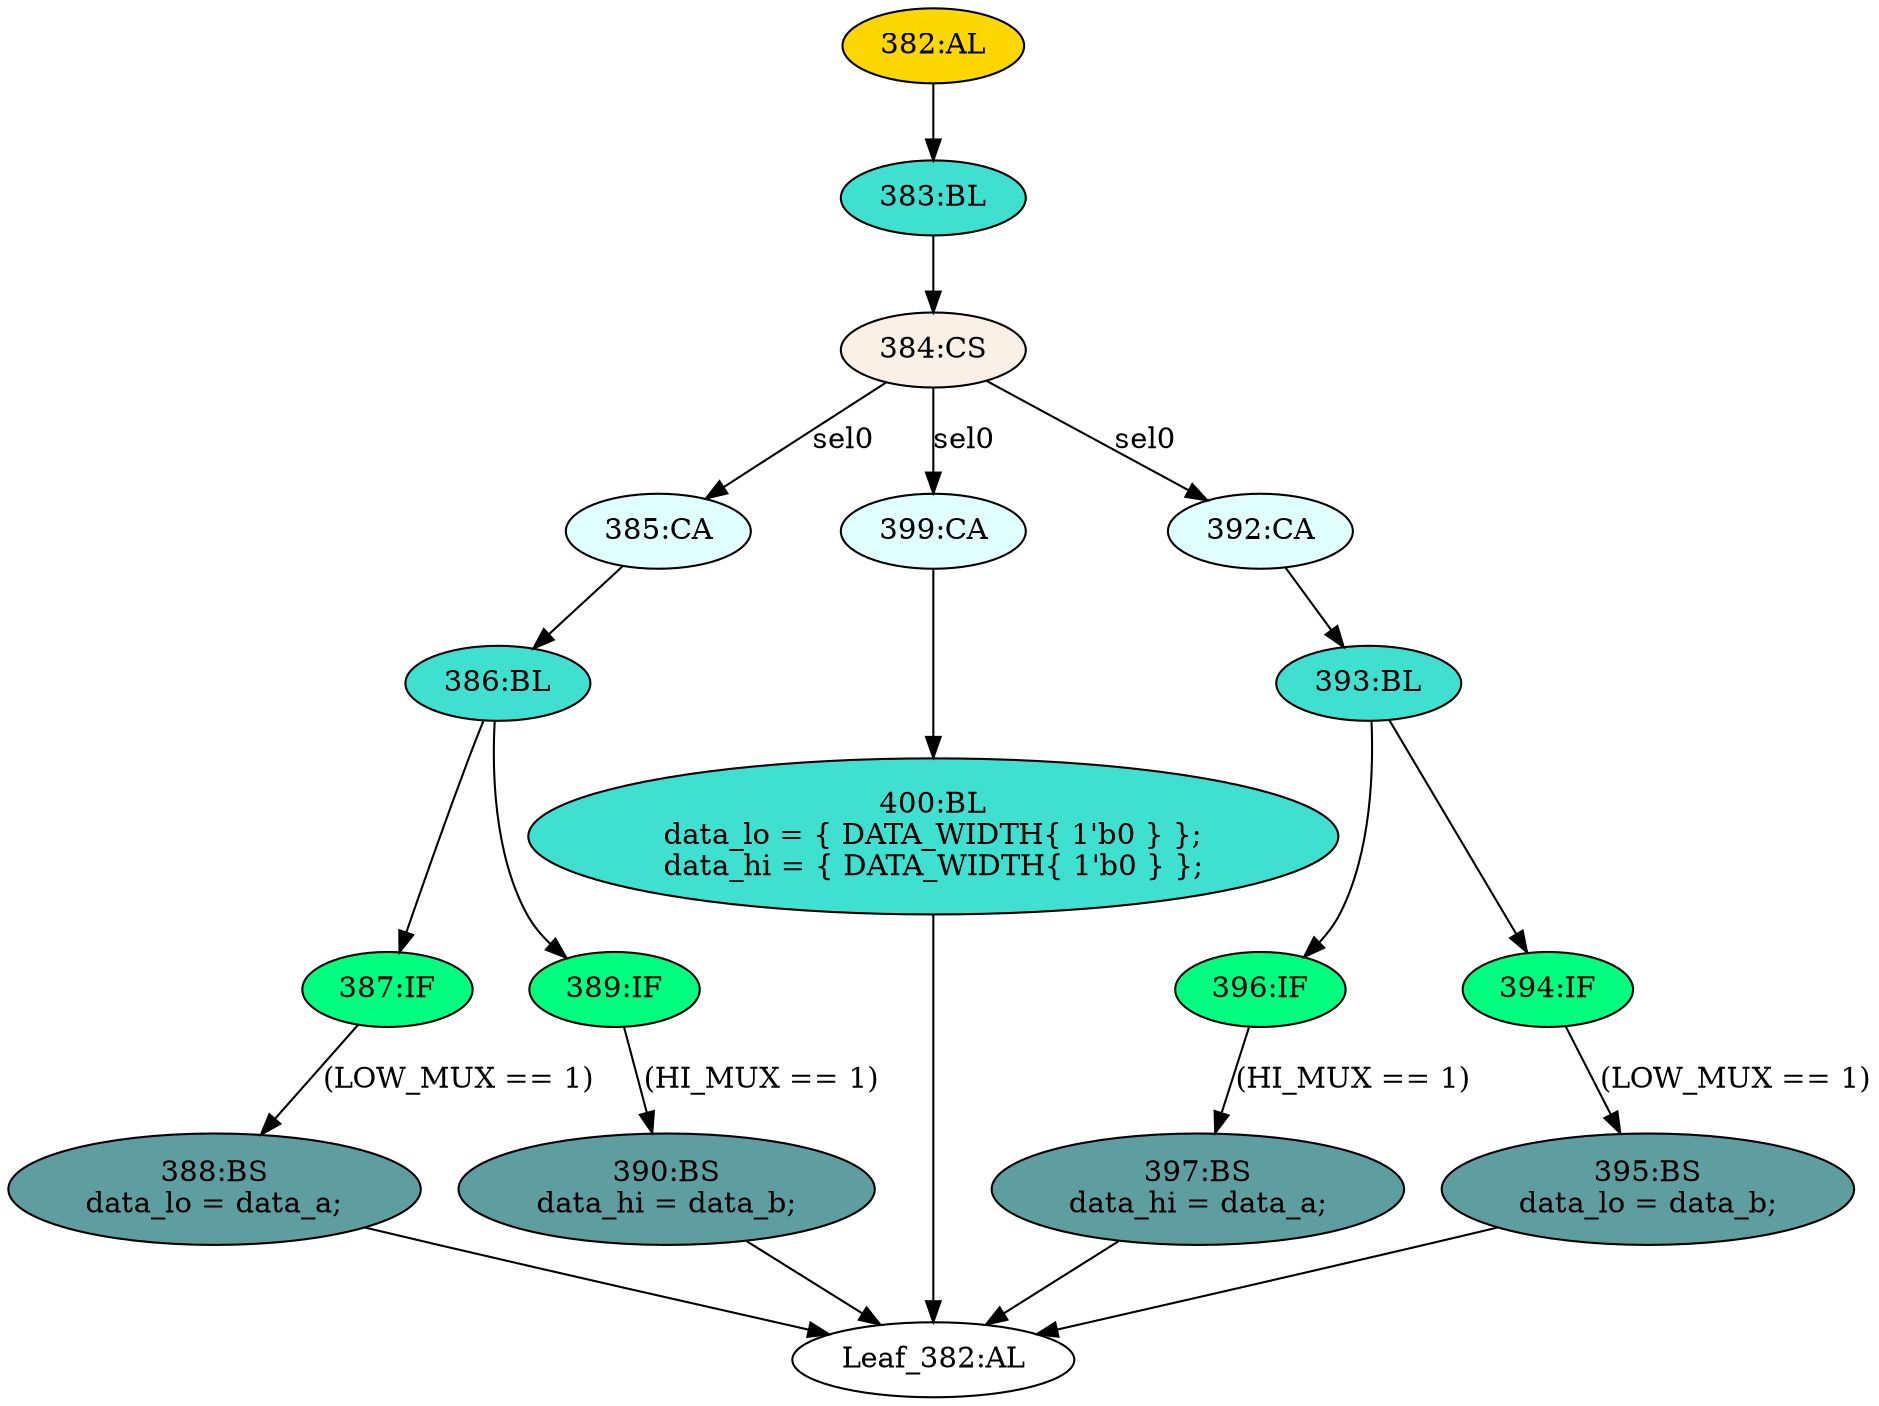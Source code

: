 strict digraph "" {
	node [label="\N"];
	"390:BS"	 [ast="<pyverilog.vparser.ast.BlockingSubstitution object at 0x7f90abd2bdd0>",
		fillcolor=cadetblue,
		label="390:BS
data_hi = data_b;",
		statements="[<pyverilog.vparser.ast.BlockingSubstitution object at 0x7f90abd2bdd0>]",
		style=filled,
		typ=BlockingSubstitution];
	"Leaf_382:AL"	 [def_var="['data_hi', 'data_lo']",
		label="Leaf_382:AL"];
	"390:BS" -> "Leaf_382:AL"	 [cond="[]",
		lineno=None];
	"396:IF"	 [ast="<pyverilog.vparser.ast.IfStatement object at 0x7f90abd8c090>",
		fillcolor=springgreen,
		label="396:IF",
		statements="[]",
		style=filled,
		typ=IfStatement];
	"397:BS"	 [ast="<pyverilog.vparser.ast.BlockingSubstitution object at 0x7f90abd8c150>",
		fillcolor=cadetblue,
		label="397:BS
data_hi = data_a;",
		statements="[<pyverilog.vparser.ast.BlockingSubstitution object at 0x7f90abd8c150>]",
		style=filled,
		typ=BlockingSubstitution];
	"396:IF" -> "397:BS"	 [cond="['HI_MUX']",
		label="(HI_MUX == 1)",
		lineno=396];
	"382:AL"	 [ast="<pyverilog.vparser.ast.Always object at 0x7f90abd8c350>",
		clk_sens=False,
		fillcolor=gold,
		label="382:AL",
		sens="['data_b', 'data_a']",
		statements="[]",
		style=filled,
		typ=Always,
		use_var="['data_b', 'data_a', 'sel0', 'LOW_MUX', 'HI_MUX']"];
	"383:BL"	 [ast="<pyverilog.vparser.ast.Block object at 0x7f90abd8c410>",
		fillcolor=turquoise,
		label="383:BL",
		statements="[]",
		style=filled,
		typ=Block];
	"382:AL" -> "383:BL"	 [cond="[]",
		lineno=None];
	"385:CA"	 [ast="<pyverilog.vparser.ast.Case object at 0x7f90abd8c510>",
		fillcolor=lightcyan,
		label="385:CA",
		statements="[]",
		style=filled,
		typ=Case];
	"386:BL"	 [ast="<pyverilog.vparser.ast.Block object at 0x7f90abd8c590>",
		fillcolor=turquoise,
		label="386:BL",
		statements="[]",
		style=filled,
		typ=Block];
	"385:CA" -> "386:BL"	 [cond="[]",
		lineno=None];
	"394:IF"	 [ast="<pyverilog.vparser.ast.IfStatement object at 0x7f90abd8c990>",
		fillcolor=springgreen,
		label="394:IF",
		statements="[]",
		style=filled,
		typ=IfStatement];
	"395:BS"	 [ast="<pyverilog.vparser.ast.BlockingSubstitution object at 0x7f90abd8c9d0>",
		fillcolor=cadetblue,
		label="395:BS
data_lo = data_b;",
		statements="[<pyverilog.vparser.ast.BlockingSubstitution object at 0x7f90abd8c9d0>]",
		style=filled,
		typ=BlockingSubstitution];
	"394:IF" -> "395:BS"	 [cond="['LOW_MUX']",
		label="(LOW_MUX == 1)",
		lineno=394];
	"397:BS" -> "Leaf_382:AL"	 [cond="[]",
		lineno=None];
	"393:BL"	 [ast="<pyverilog.vparser.ast.Block object at 0x7f90abd8c950>",
		fillcolor=turquoise,
		label="393:BL",
		statements="[]",
		style=filled,
		typ=Block];
	"393:BL" -> "396:IF"	 [cond="[]",
		lineno=None];
	"393:BL" -> "394:IF"	 [cond="[]",
		lineno=None];
	"387:IF"	 [ast="<pyverilog.vparser.ast.IfStatement object at 0x7f90abd8c5d0>",
		fillcolor=springgreen,
		label="387:IF",
		statements="[]",
		style=filled,
		typ=IfStatement];
	"386:BL" -> "387:IF"	 [cond="[]",
		lineno=None];
	"389:IF"	 [ast="<pyverilog.vparser.ast.IfStatement object at 0x7f90abd8c810>",
		fillcolor=springgreen,
		label="389:IF",
		statements="[]",
		style=filled,
		typ=IfStatement];
	"386:BL" -> "389:IF"	 [cond="[]",
		lineno=None];
	"384:CS"	 [ast="<pyverilog.vparser.ast.CaseStatement object at 0x7f90abd8c450>",
		fillcolor=linen,
		label="384:CS",
		statements="[]",
		style=filled,
		typ=CaseStatement];
	"384:CS" -> "385:CA"	 [cond="['sel0']",
		label=sel0,
		lineno=384];
	"399:CA"	 [ast="<pyverilog.vparser.ast.Case object at 0x7f90abd8cc10>",
		fillcolor=lightcyan,
		label="399:CA",
		statements="[]",
		style=filled,
		typ=Case];
	"384:CS" -> "399:CA"	 [cond="['sel0']",
		label=sel0,
		lineno=384];
	"392:CA"	 [ast="<pyverilog.vparser.ast.Case object at 0x7f908b2e7cd0>",
		fillcolor=lightcyan,
		label="392:CA",
		statements="[]",
		style=filled,
		typ=Case];
	"384:CS" -> "392:CA"	 [cond="['sel0']",
		label=sel0,
		lineno=384];
	"388:BS"	 [ast="<pyverilog.vparser.ast.BlockingSubstitution object at 0x7f90abd8c610>",
		fillcolor=cadetblue,
		label="388:BS
data_lo = data_a;",
		statements="[<pyverilog.vparser.ast.BlockingSubstitution object at 0x7f90abd8c610>]",
		style=filled,
		typ=BlockingSubstitution];
	"387:IF" -> "388:BS"	 [cond="['LOW_MUX']",
		label="(LOW_MUX == 1)",
		lineno=387];
	"395:BS" -> "Leaf_382:AL"	 [cond="[]",
		lineno=None];
	"383:BL" -> "384:CS"	 [cond="[]",
		lineno=None];
	"400:BL"	 [ast="<pyverilog.vparser.ast.Block object at 0x7f90abd8cc50>",
		fillcolor=turquoise,
		label="400:BL
data_lo = { DATA_WIDTH{ 1'b0 } };
data_hi = { DATA_WIDTH{ 1'b0 } };",
		statements="[<pyverilog.vparser.ast.BlockingSubstitution object at 0x7f90abd8cc90>, <pyverilog.vparser.ast.BlockingSubstitution object at 0x7f90abd8ce90>]",
		style=filled,
		typ=Block];
	"399:CA" -> "400:BL"	 [cond="[]",
		lineno=None];
	"400:BL" -> "Leaf_382:AL"	 [cond="[]",
		lineno=None];
	"388:BS" -> "Leaf_382:AL"	 [cond="[]",
		lineno=None];
	"392:CA" -> "393:BL"	 [cond="[]",
		lineno=None];
	"389:IF" -> "390:BS"	 [cond="['HI_MUX']",
		label="(HI_MUX == 1)",
		lineno=389];
}
